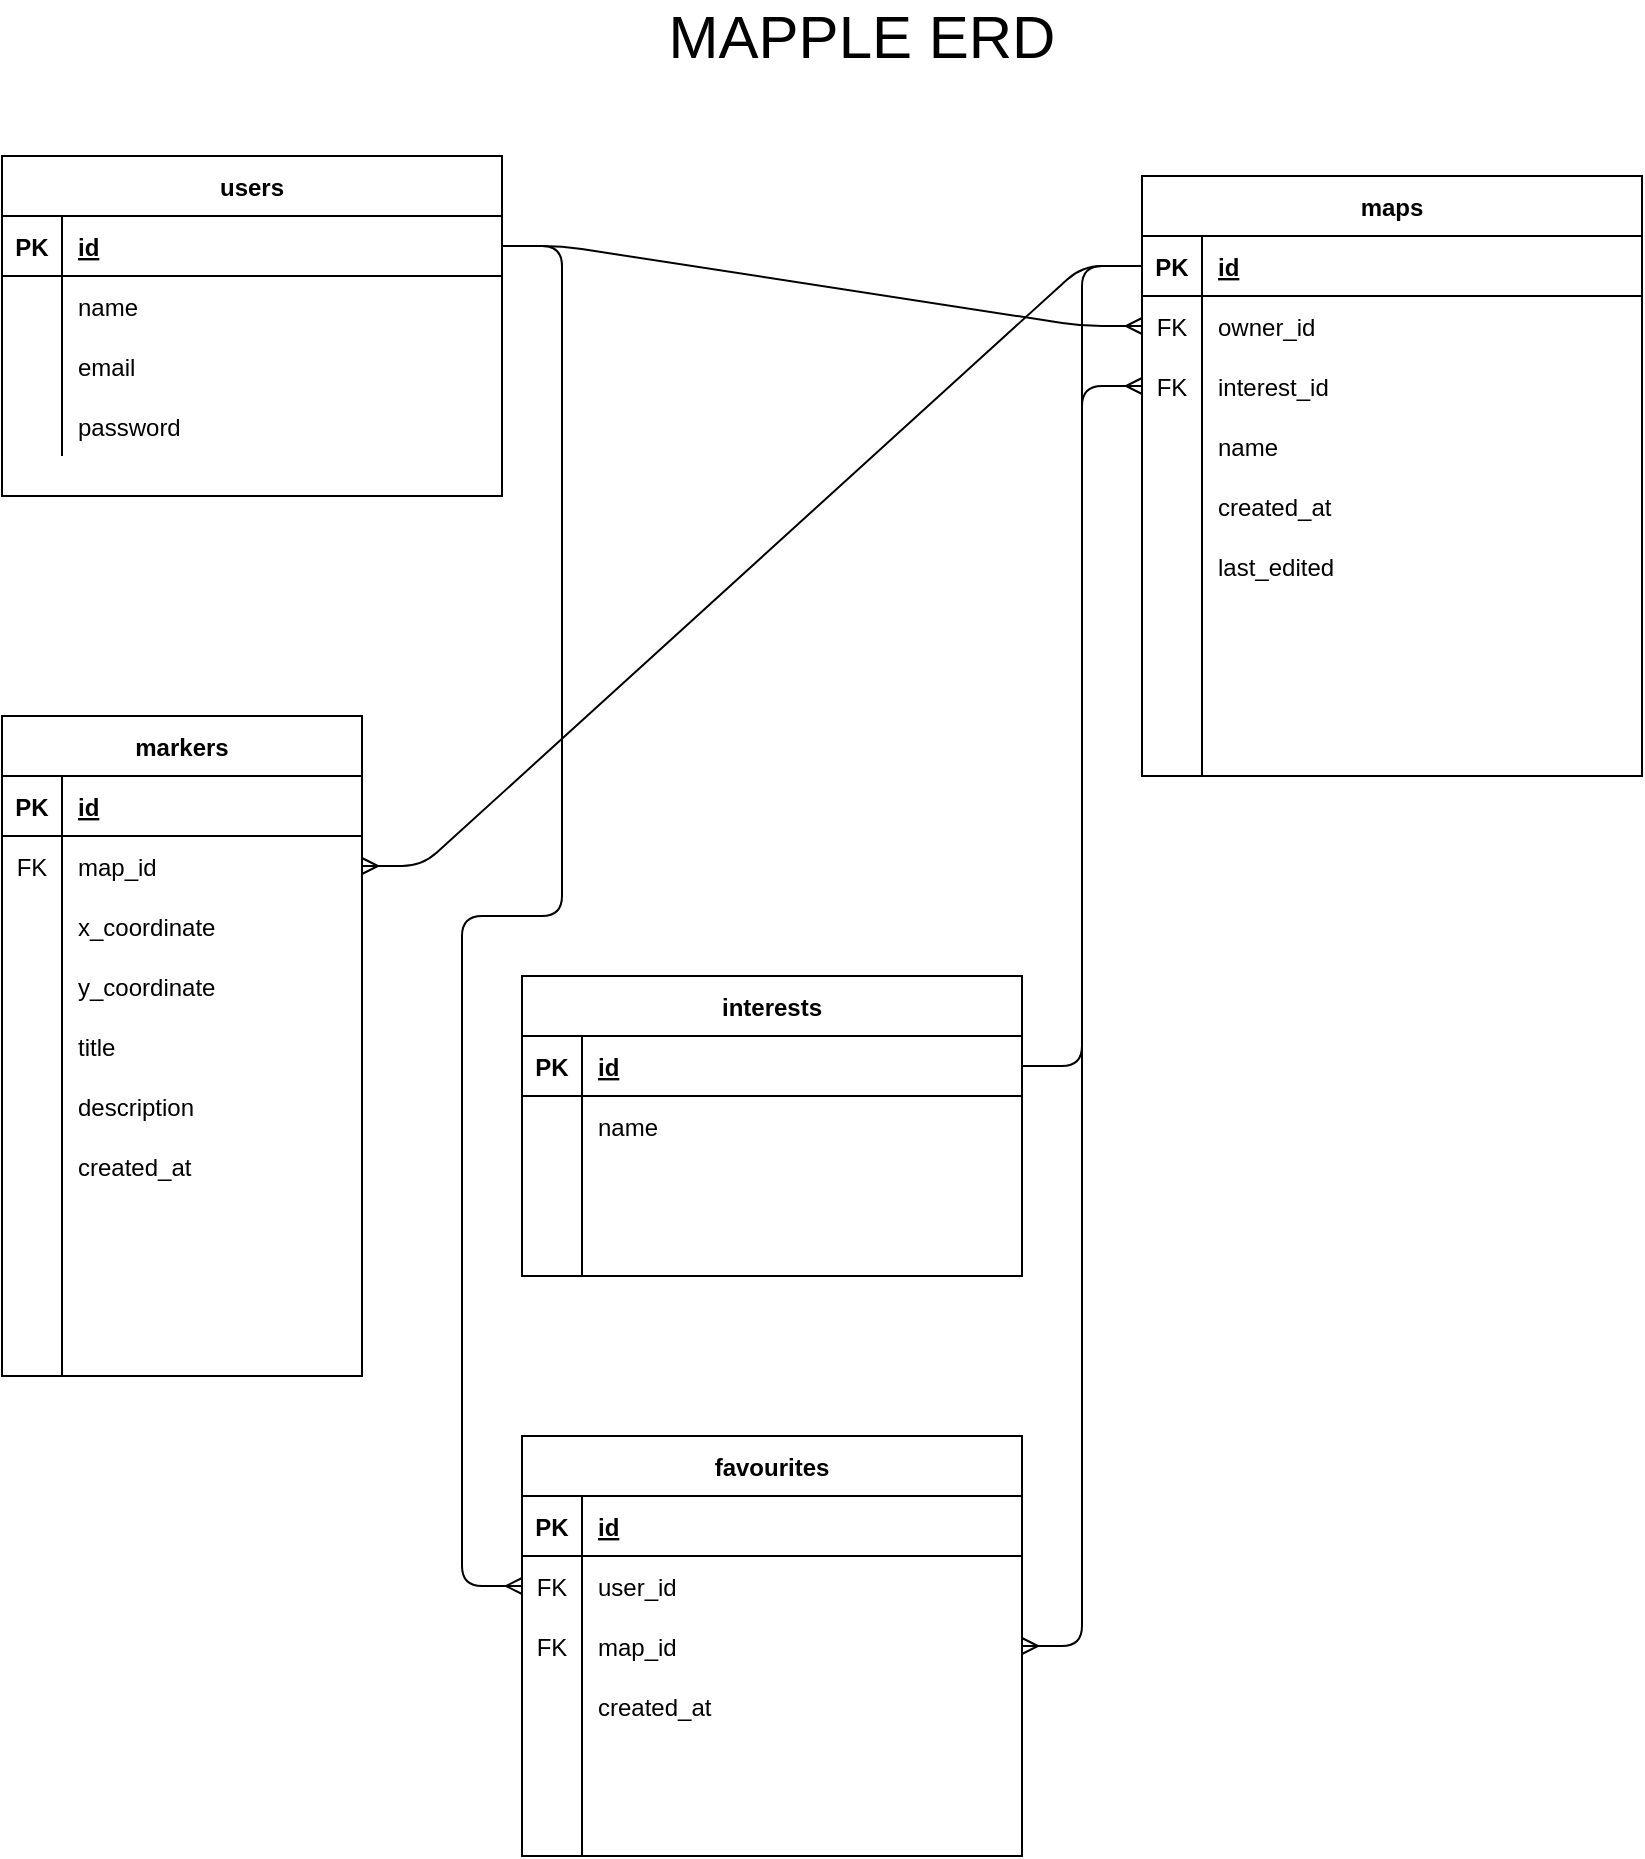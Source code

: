 <mxfile version="14.2.9" type="github">
  <diagram id="R2lEEEUBdFMjLlhIrx00" name="Page-1">
    <mxGraphModel dx="1422" dy="706" grid="1" gridSize="10" guides="1" tooltips="1" connect="1" arrows="1" fold="1" page="1" pageScale="1" pageWidth="850" pageHeight="1100" math="0" shadow="0" extFonts="Permanent Marker^https://fonts.googleapis.com/css?family=Permanent+Marker">
      <root>
        <mxCell id="0" />
        <mxCell id="1" parent="0" />
        <mxCell id="C-vyLk0tnHw3VtMMgP7b-2" value="maps" style="shape=table;startSize=30;container=1;collapsible=1;childLayout=tableLayout;fixedRows=1;rowLines=0;fontStyle=1;align=center;resizeLast=1;" parent="1" vertex="1">
          <mxGeometry x="590" y="100" width="250" height="300" as="geometry" />
        </mxCell>
        <mxCell id="C-vyLk0tnHw3VtMMgP7b-3" value="" style="shape=partialRectangle;collapsible=0;dropTarget=0;pointerEvents=0;fillColor=none;points=[[0,0.5],[1,0.5]];portConstraint=eastwest;top=0;left=0;right=0;bottom=1;" parent="C-vyLk0tnHw3VtMMgP7b-2" vertex="1">
          <mxGeometry y="30" width="250" height="30" as="geometry" />
        </mxCell>
        <mxCell id="C-vyLk0tnHw3VtMMgP7b-4" value="PK" style="shape=partialRectangle;overflow=hidden;connectable=0;fillColor=none;top=0;left=0;bottom=0;right=0;fontStyle=1;" parent="C-vyLk0tnHw3VtMMgP7b-3" vertex="1">
          <mxGeometry width="30" height="30" as="geometry" />
        </mxCell>
        <mxCell id="C-vyLk0tnHw3VtMMgP7b-5" value="id" style="shape=partialRectangle;overflow=hidden;connectable=0;fillColor=none;top=0;left=0;bottom=0;right=0;align=left;spacingLeft=6;fontStyle=5;" parent="C-vyLk0tnHw3VtMMgP7b-3" vertex="1">
          <mxGeometry x="30" width="220" height="30" as="geometry" />
        </mxCell>
        <mxCell id="TtzL4BZvz6q2HBd_N9qB-34" value="" style="shape=partialRectangle;collapsible=0;dropTarget=0;pointerEvents=0;fillColor=none;top=0;left=0;bottom=0;right=0;points=[[0,0.5],[1,0.5]];portConstraint=eastwest;" parent="C-vyLk0tnHw3VtMMgP7b-2" vertex="1">
          <mxGeometry y="60" width="250" height="30" as="geometry" />
        </mxCell>
        <mxCell id="TtzL4BZvz6q2HBd_N9qB-35" value="FK" style="shape=partialRectangle;connectable=0;fillColor=none;top=0;left=0;bottom=0;right=0;fontStyle=0;overflow=hidden;" parent="TtzL4BZvz6q2HBd_N9qB-34" vertex="1">
          <mxGeometry width="30" height="30" as="geometry" />
        </mxCell>
        <mxCell id="TtzL4BZvz6q2HBd_N9qB-36" value="owner_id" style="shape=partialRectangle;connectable=0;fillColor=none;top=0;left=0;bottom=0;right=0;align=left;spacingLeft=6;fontStyle=0;overflow=hidden;" parent="TtzL4BZvz6q2HBd_N9qB-34" vertex="1">
          <mxGeometry x="30" width="220" height="30" as="geometry" />
        </mxCell>
        <mxCell id="9Fp0sKIpp0Znv3vgBjOa-9" value="" style="shape=partialRectangle;collapsible=0;dropTarget=0;pointerEvents=0;fillColor=none;top=0;left=0;bottom=0;right=0;points=[[0,0.5],[1,0.5]];portConstraint=eastwest;" vertex="1" parent="C-vyLk0tnHw3VtMMgP7b-2">
          <mxGeometry y="90" width="250" height="30" as="geometry" />
        </mxCell>
        <mxCell id="9Fp0sKIpp0Znv3vgBjOa-10" value="FK" style="shape=partialRectangle;connectable=0;fillColor=none;top=0;left=0;bottom=0;right=0;fontStyle=0;overflow=hidden;" vertex="1" parent="9Fp0sKIpp0Znv3vgBjOa-9">
          <mxGeometry width="30" height="30" as="geometry" />
        </mxCell>
        <mxCell id="9Fp0sKIpp0Znv3vgBjOa-11" value="interest_id" style="shape=partialRectangle;connectable=0;fillColor=none;top=0;left=0;bottom=0;right=0;align=left;spacingLeft=6;fontStyle=0;overflow=hidden;" vertex="1" parent="9Fp0sKIpp0Znv3vgBjOa-9">
          <mxGeometry x="30" width="220" height="30" as="geometry" />
        </mxCell>
        <mxCell id="TtzL4BZvz6q2HBd_N9qB-42" value="" style="shape=partialRectangle;collapsible=0;dropTarget=0;pointerEvents=0;fillColor=none;top=0;left=0;bottom=0;right=0;points=[[0,0.5],[1,0.5]];portConstraint=eastwest;" parent="C-vyLk0tnHw3VtMMgP7b-2" vertex="1">
          <mxGeometry y="120" width="250" height="30" as="geometry" />
        </mxCell>
        <mxCell id="TtzL4BZvz6q2HBd_N9qB-43" value="" style="shape=partialRectangle;connectable=0;fillColor=none;top=0;left=0;bottom=0;right=0;editable=1;overflow=hidden;" parent="TtzL4BZvz6q2HBd_N9qB-42" vertex="1">
          <mxGeometry width="30" height="30" as="geometry" />
        </mxCell>
        <mxCell id="TtzL4BZvz6q2HBd_N9qB-44" value="name" style="shape=partialRectangle;connectable=0;fillColor=none;top=0;left=0;bottom=0;right=0;align=left;spacingLeft=6;overflow=hidden;" parent="TtzL4BZvz6q2HBd_N9qB-42" vertex="1">
          <mxGeometry x="30" width="220" height="30" as="geometry" />
        </mxCell>
        <mxCell id="9Fp0sKIpp0Znv3vgBjOa-31" value="" style="shape=partialRectangle;collapsible=0;dropTarget=0;pointerEvents=0;fillColor=none;top=0;left=0;bottom=0;right=0;points=[[0,0.5],[1,0.5]];portConstraint=eastwest;" vertex="1" parent="C-vyLk0tnHw3VtMMgP7b-2">
          <mxGeometry y="150" width="250" height="30" as="geometry" />
        </mxCell>
        <mxCell id="9Fp0sKIpp0Znv3vgBjOa-32" value="" style="shape=partialRectangle;connectable=0;fillColor=none;top=0;left=0;bottom=0;right=0;editable=1;overflow=hidden;" vertex="1" parent="9Fp0sKIpp0Znv3vgBjOa-31">
          <mxGeometry width="30" height="30" as="geometry" />
        </mxCell>
        <mxCell id="9Fp0sKIpp0Znv3vgBjOa-33" value="created_at" style="shape=partialRectangle;connectable=0;fillColor=none;top=0;left=0;bottom=0;right=0;align=left;spacingLeft=6;overflow=hidden;" vertex="1" parent="9Fp0sKIpp0Znv3vgBjOa-31">
          <mxGeometry x="30" width="220" height="30" as="geometry" />
        </mxCell>
        <mxCell id="9Fp0sKIpp0Znv3vgBjOa-34" value="" style="shape=partialRectangle;collapsible=0;dropTarget=0;pointerEvents=0;fillColor=none;top=0;left=0;bottom=0;right=0;points=[[0,0.5],[1,0.5]];portConstraint=eastwest;" vertex="1" parent="C-vyLk0tnHw3VtMMgP7b-2">
          <mxGeometry y="180" width="250" height="30" as="geometry" />
        </mxCell>
        <mxCell id="9Fp0sKIpp0Znv3vgBjOa-35" value="" style="shape=partialRectangle;connectable=0;fillColor=none;top=0;left=0;bottom=0;right=0;editable=1;overflow=hidden;" vertex="1" parent="9Fp0sKIpp0Znv3vgBjOa-34">
          <mxGeometry width="30" height="30" as="geometry" />
        </mxCell>
        <mxCell id="9Fp0sKIpp0Znv3vgBjOa-36" value="last_edited" style="shape=partialRectangle;connectable=0;fillColor=none;top=0;left=0;bottom=0;right=0;align=left;spacingLeft=6;overflow=hidden;" vertex="1" parent="9Fp0sKIpp0Znv3vgBjOa-34">
          <mxGeometry x="30" width="220" height="30" as="geometry" />
        </mxCell>
        <mxCell id="9Fp0sKIpp0Znv3vgBjOa-5" value="" style="shape=partialRectangle;collapsible=0;dropTarget=0;pointerEvents=0;fillColor=none;top=0;left=0;bottom=0;right=0;points=[[0,0.5],[1,0.5]];portConstraint=eastwest;" vertex="1" parent="C-vyLk0tnHw3VtMMgP7b-2">
          <mxGeometry y="210" width="250" height="30" as="geometry" />
        </mxCell>
        <mxCell id="9Fp0sKIpp0Znv3vgBjOa-6" value="" style="shape=partialRectangle;connectable=0;fillColor=none;top=0;left=0;bottom=0;right=0;editable=1;overflow=hidden;" vertex="1" parent="9Fp0sKIpp0Znv3vgBjOa-5">
          <mxGeometry width="30" height="30" as="geometry" />
        </mxCell>
        <mxCell id="9Fp0sKIpp0Znv3vgBjOa-7" value="" style="shape=partialRectangle;connectable=0;fillColor=none;top=0;left=0;bottom=0;right=0;align=left;spacingLeft=6;overflow=hidden;" vertex="1" parent="9Fp0sKIpp0Znv3vgBjOa-5">
          <mxGeometry x="30" width="220" height="30" as="geometry" />
        </mxCell>
        <mxCell id="TtzL4BZvz6q2HBd_N9qB-45" value="" style="shape=partialRectangle;collapsible=0;dropTarget=0;pointerEvents=0;fillColor=none;top=0;left=0;bottom=0;right=0;points=[[0,0.5],[1,0.5]];portConstraint=eastwest;" parent="C-vyLk0tnHw3VtMMgP7b-2" vertex="1">
          <mxGeometry y="240" width="250" height="30" as="geometry" />
        </mxCell>
        <mxCell id="TtzL4BZvz6q2HBd_N9qB-46" value="" style="shape=partialRectangle;connectable=0;fillColor=none;top=0;left=0;bottom=0;right=0;editable=1;overflow=hidden;" parent="TtzL4BZvz6q2HBd_N9qB-45" vertex="1">
          <mxGeometry width="30" height="30" as="geometry" />
        </mxCell>
        <mxCell id="TtzL4BZvz6q2HBd_N9qB-47" value="" style="shape=partialRectangle;connectable=0;fillColor=none;top=0;left=0;bottom=0;right=0;align=left;spacingLeft=6;overflow=hidden;" parent="TtzL4BZvz6q2HBd_N9qB-45" vertex="1">
          <mxGeometry x="30" width="220" height="30" as="geometry" />
        </mxCell>
        <mxCell id="C-vyLk0tnHw3VtMMgP7b-9" value="" style="shape=partialRectangle;collapsible=0;dropTarget=0;pointerEvents=0;fillColor=none;points=[[0,0.5],[1,0.5]];portConstraint=eastwest;top=0;left=0;right=0;bottom=0;" parent="C-vyLk0tnHw3VtMMgP7b-2" vertex="1">
          <mxGeometry y="270" width="250" height="30" as="geometry" />
        </mxCell>
        <mxCell id="C-vyLk0tnHw3VtMMgP7b-10" value="" style="shape=partialRectangle;overflow=hidden;connectable=0;fillColor=none;top=0;left=0;bottom=0;right=0;" parent="C-vyLk0tnHw3VtMMgP7b-9" vertex="1">
          <mxGeometry width="30" height="30" as="geometry" />
        </mxCell>
        <mxCell id="C-vyLk0tnHw3VtMMgP7b-11" value="" style="shape=partialRectangle;overflow=hidden;connectable=0;fillColor=none;top=0;left=0;bottom=0;right=0;align=left;spacingLeft=6;" parent="C-vyLk0tnHw3VtMMgP7b-9" vertex="1">
          <mxGeometry x="30" width="220" height="30" as="geometry" />
        </mxCell>
        <mxCell id="C-vyLk0tnHw3VtMMgP7b-13" value="interests" style="shape=table;startSize=30;container=1;collapsible=1;childLayout=tableLayout;fixedRows=1;rowLines=0;fontStyle=1;align=center;resizeLast=1;" parent="1" vertex="1">
          <mxGeometry x="280" y="500" width="250" height="150" as="geometry" />
        </mxCell>
        <mxCell id="C-vyLk0tnHw3VtMMgP7b-14" value="" style="shape=partialRectangle;collapsible=0;dropTarget=0;pointerEvents=0;fillColor=none;points=[[0,0.5],[1,0.5]];portConstraint=eastwest;top=0;left=0;right=0;bottom=1;" parent="C-vyLk0tnHw3VtMMgP7b-13" vertex="1">
          <mxGeometry y="30" width="250" height="30" as="geometry" />
        </mxCell>
        <mxCell id="C-vyLk0tnHw3VtMMgP7b-15" value="PK" style="shape=partialRectangle;overflow=hidden;connectable=0;fillColor=none;top=0;left=0;bottom=0;right=0;fontStyle=1;" parent="C-vyLk0tnHw3VtMMgP7b-14" vertex="1">
          <mxGeometry width="30" height="30" as="geometry" />
        </mxCell>
        <mxCell id="C-vyLk0tnHw3VtMMgP7b-16" value="id" style="shape=partialRectangle;overflow=hidden;connectable=0;fillColor=none;top=0;left=0;bottom=0;right=0;align=left;spacingLeft=6;fontStyle=5;" parent="C-vyLk0tnHw3VtMMgP7b-14" vertex="1">
          <mxGeometry x="30" width="220" height="30" as="geometry" />
        </mxCell>
        <mxCell id="9Fp0sKIpp0Znv3vgBjOa-28" value="" style="shape=partialRectangle;collapsible=0;dropTarget=0;pointerEvents=0;fillColor=none;top=0;left=0;bottom=0;right=0;points=[[0,0.5],[1,0.5]];portConstraint=eastwest;" vertex="1" parent="C-vyLk0tnHw3VtMMgP7b-13">
          <mxGeometry y="60" width="250" height="30" as="geometry" />
        </mxCell>
        <mxCell id="9Fp0sKIpp0Znv3vgBjOa-29" value="" style="shape=partialRectangle;connectable=0;fillColor=none;top=0;left=0;bottom=0;right=0;editable=1;overflow=hidden;" vertex="1" parent="9Fp0sKIpp0Znv3vgBjOa-28">
          <mxGeometry width="30" height="30" as="geometry" />
        </mxCell>
        <mxCell id="9Fp0sKIpp0Znv3vgBjOa-30" value="name" style="shape=partialRectangle;connectable=0;fillColor=none;top=0;left=0;bottom=0;right=0;align=left;spacingLeft=6;overflow=hidden;" vertex="1" parent="9Fp0sKIpp0Znv3vgBjOa-28">
          <mxGeometry x="30" width="220" height="30" as="geometry" />
        </mxCell>
        <mxCell id="C-vyLk0tnHw3VtMMgP7b-17" value="" style="shape=partialRectangle;collapsible=0;dropTarget=0;pointerEvents=0;fillColor=none;points=[[0,0.5],[1,0.5]];portConstraint=eastwest;top=0;left=0;right=0;bottom=0;" parent="C-vyLk0tnHw3VtMMgP7b-13" vertex="1">
          <mxGeometry y="90" width="250" height="30" as="geometry" />
        </mxCell>
        <mxCell id="C-vyLk0tnHw3VtMMgP7b-18" value="" style="shape=partialRectangle;overflow=hidden;connectable=0;fillColor=none;top=0;left=0;bottom=0;right=0;" parent="C-vyLk0tnHw3VtMMgP7b-17" vertex="1">
          <mxGeometry width="30" height="30" as="geometry" />
        </mxCell>
        <mxCell id="C-vyLk0tnHw3VtMMgP7b-19" value="" style="shape=partialRectangle;overflow=hidden;connectable=0;fillColor=none;top=0;left=0;bottom=0;right=0;align=left;spacingLeft=6;" parent="C-vyLk0tnHw3VtMMgP7b-17" vertex="1">
          <mxGeometry x="30" width="220" height="30" as="geometry" />
        </mxCell>
        <mxCell id="C-vyLk0tnHw3VtMMgP7b-20" value="" style="shape=partialRectangle;collapsible=0;dropTarget=0;pointerEvents=0;fillColor=none;points=[[0,0.5],[1,0.5]];portConstraint=eastwest;top=0;left=0;right=0;bottom=0;" parent="C-vyLk0tnHw3VtMMgP7b-13" vertex="1">
          <mxGeometry y="120" width="250" height="30" as="geometry" />
        </mxCell>
        <mxCell id="C-vyLk0tnHw3VtMMgP7b-21" value="" style="shape=partialRectangle;overflow=hidden;connectable=0;fillColor=none;top=0;left=0;bottom=0;right=0;" parent="C-vyLk0tnHw3VtMMgP7b-20" vertex="1">
          <mxGeometry width="30" height="30" as="geometry" />
        </mxCell>
        <mxCell id="C-vyLk0tnHw3VtMMgP7b-22" value="" style="shape=partialRectangle;overflow=hidden;connectable=0;fillColor=none;top=0;left=0;bottom=0;right=0;align=left;spacingLeft=6;" parent="C-vyLk0tnHw3VtMMgP7b-20" vertex="1">
          <mxGeometry x="30" width="220" height="30" as="geometry" />
        </mxCell>
        <mxCell id="C-vyLk0tnHw3VtMMgP7b-23" value="users" style="shape=table;startSize=30;container=1;collapsible=1;childLayout=tableLayout;fixedRows=1;rowLines=0;fontStyle=1;align=center;resizeLast=1;" parent="1" vertex="1">
          <mxGeometry x="20" y="90" width="250" height="170" as="geometry" />
        </mxCell>
        <mxCell id="C-vyLk0tnHw3VtMMgP7b-24" value="" style="shape=partialRectangle;collapsible=0;dropTarget=0;pointerEvents=0;fillColor=none;points=[[0,0.5],[1,0.5]];portConstraint=eastwest;top=0;left=0;right=0;bottom=1;" parent="C-vyLk0tnHw3VtMMgP7b-23" vertex="1">
          <mxGeometry y="30" width="250" height="30" as="geometry" />
        </mxCell>
        <mxCell id="C-vyLk0tnHw3VtMMgP7b-25" value="PK" style="shape=partialRectangle;overflow=hidden;connectable=0;fillColor=none;top=0;left=0;bottom=0;right=0;fontStyle=1;" parent="C-vyLk0tnHw3VtMMgP7b-24" vertex="1">
          <mxGeometry width="30" height="30" as="geometry" />
        </mxCell>
        <mxCell id="C-vyLk0tnHw3VtMMgP7b-26" value="id" style="shape=partialRectangle;overflow=hidden;connectable=0;fillColor=none;top=0;left=0;bottom=0;right=0;align=left;spacingLeft=6;fontStyle=5;" parent="C-vyLk0tnHw3VtMMgP7b-24" vertex="1">
          <mxGeometry x="30" width="220" height="30" as="geometry" />
        </mxCell>
        <mxCell id="C-vyLk0tnHw3VtMMgP7b-27" value="" style="shape=partialRectangle;collapsible=0;dropTarget=0;pointerEvents=0;fillColor=none;points=[[0,0.5],[1,0.5]];portConstraint=eastwest;top=0;left=0;right=0;bottom=0;" parent="C-vyLk0tnHw3VtMMgP7b-23" vertex="1">
          <mxGeometry y="60" width="250" height="30" as="geometry" />
        </mxCell>
        <mxCell id="C-vyLk0tnHw3VtMMgP7b-28" value="" style="shape=partialRectangle;overflow=hidden;connectable=0;fillColor=none;top=0;left=0;bottom=0;right=0;" parent="C-vyLk0tnHw3VtMMgP7b-27" vertex="1">
          <mxGeometry width="30" height="30" as="geometry" />
        </mxCell>
        <mxCell id="C-vyLk0tnHw3VtMMgP7b-29" value="name" style="shape=partialRectangle;overflow=hidden;connectable=0;fillColor=none;top=0;left=0;bottom=0;right=0;align=left;spacingLeft=6;" parent="C-vyLk0tnHw3VtMMgP7b-27" vertex="1">
          <mxGeometry x="30" width="220" height="30" as="geometry" />
        </mxCell>
        <mxCell id="TtzL4BZvz6q2HBd_N9qB-26" value="" style="shape=partialRectangle;collapsible=0;dropTarget=0;pointerEvents=0;fillColor=none;top=0;left=0;bottom=0;right=0;points=[[0,0.5],[1,0.5]];portConstraint=eastwest;" parent="C-vyLk0tnHw3VtMMgP7b-23" vertex="1">
          <mxGeometry y="90" width="250" height="30" as="geometry" />
        </mxCell>
        <mxCell id="TtzL4BZvz6q2HBd_N9qB-27" value="" style="shape=partialRectangle;connectable=0;fillColor=none;top=0;left=0;bottom=0;right=0;editable=1;overflow=hidden;" parent="TtzL4BZvz6q2HBd_N9qB-26" vertex="1">
          <mxGeometry width="30" height="30" as="geometry" />
        </mxCell>
        <mxCell id="TtzL4BZvz6q2HBd_N9qB-28" value="email" style="shape=partialRectangle;connectable=0;fillColor=none;top=0;left=0;bottom=0;right=0;align=left;spacingLeft=6;overflow=hidden;" parent="TtzL4BZvz6q2HBd_N9qB-26" vertex="1">
          <mxGeometry x="30" width="220" height="30" as="geometry" />
        </mxCell>
        <mxCell id="TtzL4BZvz6q2HBd_N9qB-29" value="" style="shape=partialRectangle;collapsible=0;dropTarget=0;pointerEvents=0;fillColor=none;top=0;left=0;bottom=0;right=0;points=[[0,0.5],[1,0.5]];portConstraint=eastwest;" parent="C-vyLk0tnHw3VtMMgP7b-23" vertex="1">
          <mxGeometry y="120" width="250" height="30" as="geometry" />
        </mxCell>
        <mxCell id="TtzL4BZvz6q2HBd_N9qB-30" value="" style="shape=partialRectangle;connectable=0;fillColor=none;top=0;left=0;bottom=0;right=0;editable=1;overflow=hidden;" parent="TtzL4BZvz6q2HBd_N9qB-29" vertex="1">
          <mxGeometry width="30" height="30" as="geometry" />
        </mxCell>
        <mxCell id="TtzL4BZvz6q2HBd_N9qB-31" value="password" style="shape=partialRectangle;connectable=0;fillColor=none;top=0;left=0;bottom=0;right=0;align=left;spacingLeft=6;overflow=hidden;" parent="TtzL4BZvz6q2HBd_N9qB-29" vertex="1">
          <mxGeometry x="30" width="220" height="30" as="geometry" />
        </mxCell>
        <mxCell id="TtzL4BZvz6q2HBd_N9qB-3" value="markers" style="shape=table;startSize=30;container=1;collapsible=1;childLayout=tableLayout;fixedRows=1;rowLines=0;fontStyle=1;align=center;resizeLast=1;" parent="1" vertex="1">
          <mxGeometry x="20" y="370" width="180" height="330" as="geometry" />
        </mxCell>
        <mxCell id="TtzL4BZvz6q2HBd_N9qB-4" value="" style="shape=partialRectangle;collapsible=0;dropTarget=0;pointerEvents=0;fillColor=none;top=0;left=0;bottom=1;right=0;points=[[0,0.5],[1,0.5]];portConstraint=eastwest;" parent="TtzL4BZvz6q2HBd_N9qB-3" vertex="1">
          <mxGeometry y="30" width="180" height="30" as="geometry" />
        </mxCell>
        <mxCell id="TtzL4BZvz6q2HBd_N9qB-5" value="PK" style="shape=partialRectangle;connectable=0;fillColor=none;top=0;left=0;bottom=0;right=0;fontStyle=1;overflow=hidden;" parent="TtzL4BZvz6q2HBd_N9qB-4" vertex="1">
          <mxGeometry width="30" height="30" as="geometry" />
        </mxCell>
        <mxCell id="TtzL4BZvz6q2HBd_N9qB-6" value="id" style="shape=partialRectangle;connectable=0;fillColor=none;top=0;left=0;bottom=0;right=0;align=left;spacingLeft=6;fontStyle=5;overflow=hidden;" parent="TtzL4BZvz6q2HBd_N9qB-4" vertex="1">
          <mxGeometry x="30" width="150" height="30" as="geometry" />
        </mxCell>
        <mxCell id="9Fp0sKIpp0Znv3vgBjOa-1" value="" style="shape=partialRectangle;collapsible=0;dropTarget=0;pointerEvents=0;fillColor=none;top=0;left=0;bottom=0;right=0;points=[[0,0.5],[1,0.5]];portConstraint=eastwest;" vertex="1" parent="TtzL4BZvz6q2HBd_N9qB-3">
          <mxGeometry y="60" width="180" height="30" as="geometry" />
        </mxCell>
        <mxCell id="9Fp0sKIpp0Znv3vgBjOa-2" value="FK" style="shape=partialRectangle;connectable=0;fillColor=none;top=0;left=0;bottom=0;right=0;fontStyle=0;overflow=hidden;" vertex="1" parent="9Fp0sKIpp0Znv3vgBjOa-1">
          <mxGeometry width="30" height="30" as="geometry" />
        </mxCell>
        <mxCell id="9Fp0sKIpp0Znv3vgBjOa-3" value="map_id" style="shape=partialRectangle;connectable=0;fillColor=none;top=0;left=0;bottom=0;right=0;align=left;spacingLeft=6;fontStyle=0;overflow=hidden;" vertex="1" parent="9Fp0sKIpp0Znv3vgBjOa-1">
          <mxGeometry x="30" width="150" height="30" as="geometry" />
        </mxCell>
        <mxCell id="9Fp0sKIpp0Znv3vgBjOa-13" value="" style="shape=partialRectangle;collapsible=0;dropTarget=0;pointerEvents=0;fillColor=none;top=0;left=0;bottom=0;right=0;points=[[0,0.5],[1,0.5]];portConstraint=eastwest;" vertex="1" parent="TtzL4BZvz6q2HBd_N9qB-3">
          <mxGeometry y="90" width="180" height="30" as="geometry" />
        </mxCell>
        <mxCell id="9Fp0sKIpp0Znv3vgBjOa-14" value="" style="shape=partialRectangle;connectable=0;fillColor=none;top=0;left=0;bottom=0;right=0;editable=1;overflow=hidden;" vertex="1" parent="9Fp0sKIpp0Znv3vgBjOa-13">
          <mxGeometry width="30" height="30" as="geometry" />
        </mxCell>
        <mxCell id="9Fp0sKIpp0Znv3vgBjOa-15" value="x_coordinate" style="shape=partialRectangle;connectable=0;fillColor=none;top=0;left=0;bottom=0;right=0;align=left;spacingLeft=6;overflow=hidden;" vertex="1" parent="9Fp0sKIpp0Znv3vgBjOa-13">
          <mxGeometry x="30" width="150" height="30" as="geometry" />
        </mxCell>
        <mxCell id="9Fp0sKIpp0Znv3vgBjOa-16" value="" style="shape=partialRectangle;collapsible=0;dropTarget=0;pointerEvents=0;fillColor=none;top=0;left=0;bottom=0;right=0;points=[[0,0.5],[1,0.5]];portConstraint=eastwest;" vertex="1" parent="TtzL4BZvz6q2HBd_N9qB-3">
          <mxGeometry y="120" width="180" height="30" as="geometry" />
        </mxCell>
        <mxCell id="9Fp0sKIpp0Znv3vgBjOa-17" value="" style="shape=partialRectangle;connectable=0;fillColor=none;top=0;left=0;bottom=0;right=0;editable=1;overflow=hidden;" vertex="1" parent="9Fp0sKIpp0Znv3vgBjOa-16">
          <mxGeometry width="30" height="30" as="geometry" />
        </mxCell>
        <mxCell id="9Fp0sKIpp0Znv3vgBjOa-18" value="y_coordinate" style="shape=partialRectangle;connectable=0;fillColor=none;top=0;left=0;bottom=0;right=0;align=left;spacingLeft=6;overflow=hidden;" vertex="1" parent="9Fp0sKIpp0Znv3vgBjOa-16">
          <mxGeometry x="30" width="150" height="30" as="geometry" />
        </mxCell>
        <mxCell id="9Fp0sKIpp0Znv3vgBjOa-19" value="" style="shape=partialRectangle;collapsible=0;dropTarget=0;pointerEvents=0;fillColor=none;top=0;left=0;bottom=0;right=0;points=[[0,0.5],[1,0.5]];portConstraint=eastwest;" vertex="1" parent="TtzL4BZvz6q2HBd_N9qB-3">
          <mxGeometry y="150" width="180" height="30" as="geometry" />
        </mxCell>
        <mxCell id="9Fp0sKIpp0Znv3vgBjOa-20" value="" style="shape=partialRectangle;connectable=0;fillColor=none;top=0;left=0;bottom=0;right=0;editable=1;overflow=hidden;" vertex="1" parent="9Fp0sKIpp0Znv3vgBjOa-19">
          <mxGeometry width="30" height="30" as="geometry" />
        </mxCell>
        <mxCell id="9Fp0sKIpp0Znv3vgBjOa-21" value="title" style="shape=partialRectangle;connectable=0;fillColor=none;top=0;left=0;bottom=0;right=0;align=left;spacingLeft=6;overflow=hidden;" vertex="1" parent="9Fp0sKIpp0Znv3vgBjOa-19">
          <mxGeometry x="30" width="150" height="30" as="geometry" />
        </mxCell>
        <mxCell id="9Fp0sKIpp0Znv3vgBjOa-22" value="" style="shape=partialRectangle;collapsible=0;dropTarget=0;pointerEvents=0;fillColor=none;top=0;left=0;bottom=0;right=0;points=[[0,0.5],[1,0.5]];portConstraint=eastwest;" vertex="1" parent="TtzL4BZvz6q2HBd_N9qB-3">
          <mxGeometry y="180" width="180" height="30" as="geometry" />
        </mxCell>
        <mxCell id="9Fp0sKIpp0Znv3vgBjOa-23" value="" style="shape=partialRectangle;connectable=0;fillColor=none;top=0;left=0;bottom=0;right=0;editable=1;overflow=hidden;" vertex="1" parent="9Fp0sKIpp0Znv3vgBjOa-22">
          <mxGeometry width="30" height="30" as="geometry" />
        </mxCell>
        <mxCell id="9Fp0sKIpp0Znv3vgBjOa-24" value="description" style="shape=partialRectangle;connectable=0;fillColor=none;top=0;left=0;bottom=0;right=0;align=left;spacingLeft=6;overflow=hidden;" vertex="1" parent="9Fp0sKIpp0Znv3vgBjOa-22">
          <mxGeometry x="30" width="150" height="30" as="geometry" />
        </mxCell>
        <mxCell id="9Fp0sKIpp0Znv3vgBjOa-25" value="" style="shape=partialRectangle;collapsible=0;dropTarget=0;pointerEvents=0;fillColor=none;top=0;left=0;bottom=0;right=0;points=[[0,0.5],[1,0.5]];portConstraint=eastwest;" vertex="1" parent="TtzL4BZvz6q2HBd_N9qB-3">
          <mxGeometry y="210" width="180" height="30" as="geometry" />
        </mxCell>
        <mxCell id="9Fp0sKIpp0Znv3vgBjOa-26" value="" style="shape=partialRectangle;connectable=0;fillColor=none;top=0;left=0;bottom=0;right=0;editable=1;overflow=hidden;" vertex="1" parent="9Fp0sKIpp0Znv3vgBjOa-25">
          <mxGeometry width="30" height="30" as="geometry" />
        </mxCell>
        <mxCell id="9Fp0sKIpp0Znv3vgBjOa-27" value="created_at" style="shape=partialRectangle;connectable=0;fillColor=none;top=0;left=0;bottom=0;right=0;align=left;spacingLeft=6;overflow=hidden;" vertex="1" parent="9Fp0sKIpp0Znv3vgBjOa-25">
          <mxGeometry x="30" width="150" height="30" as="geometry" />
        </mxCell>
        <mxCell id="TtzL4BZvz6q2HBd_N9qB-7" value="" style="shape=partialRectangle;collapsible=0;dropTarget=0;pointerEvents=0;fillColor=none;top=0;left=0;bottom=0;right=0;points=[[0,0.5],[1,0.5]];portConstraint=eastwest;" parent="TtzL4BZvz6q2HBd_N9qB-3" vertex="1">
          <mxGeometry y="240" width="180" height="30" as="geometry" />
        </mxCell>
        <mxCell id="TtzL4BZvz6q2HBd_N9qB-8" value="" style="shape=partialRectangle;connectable=0;fillColor=none;top=0;left=0;bottom=0;right=0;editable=1;overflow=hidden;" parent="TtzL4BZvz6q2HBd_N9qB-7" vertex="1">
          <mxGeometry width="30" height="30" as="geometry" />
        </mxCell>
        <mxCell id="TtzL4BZvz6q2HBd_N9qB-9" value="" style="shape=partialRectangle;connectable=0;fillColor=none;top=0;left=0;bottom=0;right=0;align=left;spacingLeft=6;overflow=hidden;" parent="TtzL4BZvz6q2HBd_N9qB-7" vertex="1">
          <mxGeometry x="30" width="150" height="30" as="geometry" />
        </mxCell>
        <mxCell id="TtzL4BZvz6q2HBd_N9qB-10" value="" style="shape=partialRectangle;collapsible=0;dropTarget=0;pointerEvents=0;fillColor=none;top=0;left=0;bottom=0;right=0;points=[[0,0.5],[1,0.5]];portConstraint=eastwest;" parent="TtzL4BZvz6q2HBd_N9qB-3" vertex="1">
          <mxGeometry y="270" width="180" height="30" as="geometry" />
        </mxCell>
        <mxCell id="TtzL4BZvz6q2HBd_N9qB-11" value="" style="shape=partialRectangle;connectable=0;fillColor=none;top=0;left=0;bottom=0;right=0;editable=1;overflow=hidden;" parent="TtzL4BZvz6q2HBd_N9qB-10" vertex="1">
          <mxGeometry width="30" height="30" as="geometry" />
        </mxCell>
        <mxCell id="TtzL4BZvz6q2HBd_N9qB-12" value="" style="shape=partialRectangle;connectable=0;fillColor=none;top=0;left=0;bottom=0;right=0;align=left;spacingLeft=6;overflow=hidden;" parent="TtzL4BZvz6q2HBd_N9qB-10" vertex="1">
          <mxGeometry x="30" width="150" height="30" as="geometry" />
        </mxCell>
        <mxCell id="TtzL4BZvz6q2HBd_N9qB-13" value="" style="shape=partialRectangle;collapsible=0;dropTarget=0;pointerEvents=0;fillColor=none;top=0;left=0;bottom=0;right=0;points=[[0,0.5],[1,0.5]];portConstraint=eastwest;" parent="TtzL4BZvz6q2HBd_N9qB-3" vertex="1">
          <mxGeometry y="300" width="180" height="30" as="geometry" />
        </mxCell>
        <mxCell id="TtzL4BZvz6q2HBd_N9qB-14" value="" style="shape=partialRectangle;connectable=0;fillColor=none;top=0;left=0;bottom=0;right=0;editable=1;overflow=hidden;" parent="TtzL4BZvz6q2HBd_N9qB-13" vertex="1">
          <mxGeometry width="30" height="30" as="geometry" />
        </mxCell>
        <mxCell id="TtzL4BZvz6q2HBd_N9qB-15" value="" style="shape=partialRectangle;connectable=0;fillColor=none;top=0;left=0;bottom=0;right=0;align=left;spacingLeft=6;overflow=hidden;" parent="TtzL4BZvz6q2HBd_N9qB-13" vertex="1">
          <mxGeometry x="30" width="150" height="30" as="geometry" />
        </mxCell>
        <mxCell id="TtzL4BZvz6q2HBd_N9qB-16" value="favourites" style="shape=table;startSize=30;container=1;collapsible=1;childLayout=tableLayout;fixedRows=1;rowLines=0;fontStyle=1;align=center;resizeLast=1;" parent="1" vertex="1">
          <mxGeometry x="280" y="730" width="250" height="210" as="geometry" />
        </mxCell>
        <mxCell id="TtzL4BZvz6q2HBd_N9qB-17" value="" style="shape=partialRectangle;collapsible=0;dropTarget=0;pointerEvents=0;fillColor=none;points=[[0,0.5],[1,0.5]];portConstraint=eastwest;top=0;left=0;right=0;bottom=1;" parent="TtzL4BZvz6q2HBd_N9qB-16" vertex="1">
          <mxGeometry y="30" width="250" height="30" as="geometry" />
        </mxCell>
        <mxCell id="TtzL4BZvz6q2HBd_N9qB-18" value="PK" style="shape=partialRectangle;overflow=hidden;connectable=0;fillColor=none;top=0;left=0;bottom=0;right=0;fontStyle=1;" parent="TtzL4BZvz6q2HBd_N9qB-17" vertex="1">
          <mxGeometry width="30" height="30" as="geometry" />
        </mxCell>
        <mxCell id="TtzL4BZvz6q2HBd_N9qB-19" value="id" style="shape=partialRectangle;overflow=hidden;connectable=0;fillColor=none;top=0;left=0;bottom=0;right=0;align=left;spacingLeft=6;fontStyle=5;" parent="TtzL4BZvz6q2HBd_N9qB-17" vertex="1">
          <mxGeometry x="30" width="220" height="30" as="geometry" />
        </mxCell>
        <mxCell id="TtzL4BZvz6q2HBd_N9qB-38" value="" style="shape=partialRectangle;collapsible=0;dropTarget=0;pointerEvents=0;fillColor=none;top=0;left=0;bottom=0;right=0;points=[[0,0.5],[1,0.5]];portConstraint=eastwest;" parent="TtzL4BZvz6q2HBd_N9qB-16" vertex="1">
          <mxGeometry y="60" width="250" height="30" as="geometry" />
        </mxCell>
        <mxCell id="TtzL4BZvz6q2HBd_N9qB-39" value="FK" style="shape=partialRectangle;connectable=0;fillColor=none;top=0;left=0;bottom=0;right=0;fontStyle=0;overflow=hidden;" parent="TtzL4BZvz6q2HBd_N9qB-38" vertex="1">
          <mxGeometry width="30" height="30" as="geometry" />
        </mxCell>
        <mxCell id="TtzL4BZvz6q2HBd_N9qB-40" value="user_id" style="shape=partialRectangle;connectable=0;fillColor=none;top=0;left=0;bottom=0;right=0;align=left;spacingLeft=6;fontStyle=0;overflow=hidden;" parent="TtzL4BZvz6q2HBd_N9qB-38" vertex="1">
          <mxGeometry x="30" width="220" height="30" as="geometry" />
        </mxCell>
        <mxCell id="9Fp0sKIpp0Znv3vgBjOa-40" value="" style="shape=partialRectangle;collapsible=0;dropTarget=0;pointerEvents=0;fillColor=none;top=0;left=0;bottom=0;right=0;points=[[0,0.5],[1,0.5]];portConstraint=eastwest;" vertex="1" parent="TtzL4BZvz6q2HBd_N9qB-16">
          <mxGeometry y="90" width="250" height="30" as="geometry" />
        </mxCell>
        <mxCell id="9Fp0sKIpp0Znv3vgBjOa-41" value="FK" style="shape=partialRectangle;connectable=0;fillColor=none;top=0;left=0;bottom=0;right=0;fontStyle=0;overflow=hidden;" vertex="1" parent="9Fp0sKIpp0Znv3vgBjOa-40">
          <mxGeometry width="30" height="30" as="geometry" />
        </mxCell>
        <mxCell id="9Fp0sKIpp0Znv3vgBjOa-42" value="map_id" style="shape=partialRectangle;connectable=0;fillColor=none;top=0;left=0;bottom=0;right=0;align=left;spacingLeft=6;fontStyle=0;overflow=hidden;" vertex="1" parent="9Fp0sKIpp0Znv3vgBjOa-40">
          <mxGeometry x="30" width="220" height="30" as="geometry" />
        </mxCell>
        <mxCell id="9Fp0sKIpp0Znv3vgBjOa-37" value="" style="shape=partialRectangle;collapsible=0;dropTarget=0;pointerEvents=0;fillColor=none;top=0;left=0;bottom=0;right=0;points=[[0,0.5],[1,0.5]];portConstraint=eastwest;" vertex="1" parent="TtzL4BZvz6q2HBd_N9qB-16">
          <mxGeometry y="120" width="250" height="30" as="geometry" />
        </mxCell>
        <mxCell id="9Fp0sKIpp0Znv3vgBjOa-38" value="" style="shape=partialRectangle;connectable=0;fillColor=none;top=0;left=0;bottom=0;right=0;editable=1;overflow=hidden;" vertex="1" parent="9Fp0sKIpp0Znv3vgBjOa-37">
          <mxGeometry width="30" height="30" as="geometry" />
        </mxCell>
        <mxCell id="9Fp0sKIpp0Znv3vgBjOa-39" value="created_at" style="shape=partialRectangle;connectable=0;fillColor=none;top=0;left=0;bottom=0;right=0;align=left;spacingLeft=6;overflow=hidden;" vertex="1" parent="9Fp0sKIpp0Znv3vgBjOa-37">
          <mxGeometry x="30" width="220" height="30" as="geometry" />
        </mxCell>
        <mxCell id="TtzL4BZvz6q2HBd_N9qB-20" value="" style="shape=partialRectangle;collapsible=0;dropTarget=0;pointerEvents=0;fillColor=none;points=[[0,0.5],[1,0.5]];portConstraint=eastwest;top=0;left=0;right=0;bottom=0;" parent="TtzL4BZvz6q2HBd_N9qB-16" vertex="1">
          <mxGeometry y="150" width="250" height="30" as="geometry" />
        </mxCell>
        <mxCell id="TtzL4BZvz6q2HBd_N9qB-21" value="" style="shape=partialRectangle;overflow=hidden;connectable=0;fillColor=none;top=0;left=0;bottom=0;right=0;" parent="TtzL4BZvz6q2HBd_N9qB-20" vertex="1">
          <mxGeometry width="30" height="30" as="geometry" />
        </mxCell>
        <mxCell id="TtzL4BZvz6q2HBd_N9qB-22" value="" style="shape=partialRectangle;overflow=hidden;connectable=0;fillColor=none;top=0;left=0;bottom=0;right=0;align=left;spacingLeft=6;" parent="TtzL4BZvz6q2HBd_N9qB-20" vertex="1">
          <mxGeometry x="30" width="220" height="30" as="geometry" />
        </mxCell>
        <mxCell id="TtzL4BZvz6q2HBd_N9qB-23" value="" style="shape=partialRectangle;collapsible=0;dropTarget=0;pointerEvents=0;fillColor=none;points=[[0,0.5],[1,0.5]];portConstraint=eastwest;top=0;left=0;right=0;bottom=0;" parent="TtzL4BZvz6q2HBd_N9qB-16" vertex="1">
          <mxGeometry y="180" width="250" height="30" as="geometry" />
        </mxCell>
        <mxCell id="TtzL4BZvz6q2HBd_N9qB-24" value="" style="shape=partialRectangle;overflow=hidden;connectable=0;fillColor=none;top=0;left=0;bottom=0;right=0;" parent="TtzL4BZvz6q2HBd_N9qB-23" vertex="1">
          <mxGeometry width="30" height="30" as="geometry" />
        </mxCell>
        <mxCell id="TtzL4BZvz6q2HBd_N9qB-25" value="" style="shape=partialRectangle;overflow=hidden;connectable=0;fillColor=none;top=0;left=0;bottom=0;right=0;align=left;spacingLeft=6;" parent="TtzL4BZvz6q2HBd_N9qB-23" vertex="1">
          <mxGeometry x="30" width="220" height="30" as="geometry" />
        </mxCell>
        <mxCell id="TtzL4BZvz6q2HBd_N9qB-37" value="" style="edgeStyle=entityRelationEdgeStyle;fontSize=12;html=1;endArrow=ERmany;exitX=1;exitY=0.5;exitDx=0;exitDy=0;entryX=0;entryY=0.5;entryDx=0;entryDy=0;" parent="1" source="C-vyLk0tnHw3VtMMgP7b-24" target="TtzL4BZvz6q2HBd_N9qB-34" edge="1">
          <mxGeometry width="100" height="100" relative="1" as="geometry">
            <mxPoint x="388" y="353" as="sourcePoint" />
            <mxPoint x="488" y="253" as="targetPoint" />
          </mxGeometry>
        </mxCell>
        <mxCell id="TtzL4BZvz6q2HBd_N9qB-41" value="" style="edgeStyle=entityRelationEdgeStyle;fontSize=12;html=1;endArrow=ERmany;entryX=0;entryY=0.5;entryDx=0;entryDy=0;exitX=1;exitY=0.5;exitDx=0;exitDy=0;" parent="1" source="C-vyLk0tnHw3VtMMgP7b-24" target="TtzL4BZvz6q2HBd_N9qB-38" edge="1">
          <mxGeometry width="100" height="100" relative="1" as="geometry">
            <mxPoint x="370" y="600" as="sourcePoint" />
            <mxPoint x="470" y="500" as="targetPoint" />
          </mxGeometry>
        </mxCell>
        <mxCell id="TtzL4BZvz6q2HBd_N9qB-48" value="" style="edgeStyle=entityRelationEdgeStyle;fontSize=12;html=1;endArrow=ERmany;entryX=1;entryY=0.5;entryDx=0;entryDy=0;exitX=0;exitY=0.5;exitDx=0;exitDy=0;" parent="1" source="C-vyLk0tnHw3VtMMgP7b-3" target="9Fp0sKIpp0Znv3vgBjOa-1" edge="1">
          <mxGeometry width="100" height="100" relative="1" as="geometry">
            <mxPoint x="680" y="60" as="sourcePoint" />
            <mxPoint x="490" y="70" as="targetPoint" />
          </mxGeometry>
        </mxCell>
        <mxCell id="9Fp0sKIpp0Znv3vgBjOa-12" value="" style="edgeStyle=entityRelationEdgeStyle;fontSize=12;html=1;endArrow=ERmany;exitX=1;exitY=0.5;exitDx=0;exitDy=0;entryX=0;entryY=0.5;entryDx=0;entryDy=0;" edge="1" parent="1" source="C-vyLk0tnHw3VtMMgP7b-14" target="9Fp0sKIpp0Znv3vgBjOa-9">
          <mxGeometry width="100" height="100" relative="1" as="geometry">
            <mxPoint x="480" y="440" as="sourcePoint" />
            <mxPoint x="580" y="340" as="targetPoint" />
          </mxGeometry>
        </mxCell>
        <mxCell id="9Fp0sKIpp0Znv3vgBjOa-43" value="" style="edgeStyle=entityRelationEdgeStyle;fontSize=12;html=1;endArrow=ERmany;exitX=0;exitY=0.5;exitDx=0;exitDy=0;entryX=1;entryY=0.5;entryDx=0;entryDy=0;" edge="1" parent="1" source="C-vyLk0tnHw3VtMMgP7b-3" target="9Fp0sKIpp0Znv3vgBjOa-40">
          <mxGeometry width="100" height="100" relative="1" as="geometry">
            <mxPoint x="570" y="840" as="sourcePoint" />
            <mxPoint x="670" y="740" as="targetPoint" />
          </mxGeometry>
        </mxCell>
        <mxCell id="9Fp0sKIpp0Znv3vgBjOa-44" value="&lt;font style=&quot;font-size: 30px&quot;&gt;MAPPLE ERD&lt;/font&gt;" style="text;html=1;strokeColor=none;fillColor=none;align=center;verticalAlign=middle;whiteSpace=wrap;rounded=0;" vertex="1" parent="1">
          <mxGeometry x="300" y="20" width="300" height="20" as="geometry" />
        </mxCell>
      </root>
    </mxGraphModel>
  </diagram>
</mxfile>
